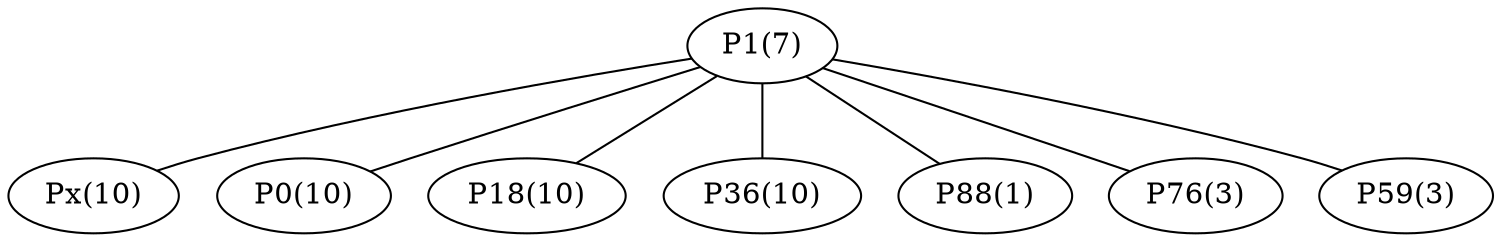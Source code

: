 graph network {
	"P1(7)";
	"Px(10)";
	"P0(10)";
	"P18(10)";
	"P36(10)";
	"P88(1)";
	"P76(3)";
	"P59(3)";
	"P1(7)" -- "Px(10)";
	"P1(7)" -- "P0(10)";
	"P1(7)" -- "P18(10)";
	"P1(7)" -- "P36(10)";
	"P1(7)" -- "P88(1)";
	"P1(7)" -- "P76(3)";
	"P1(7)" -- "P59(3)";
}